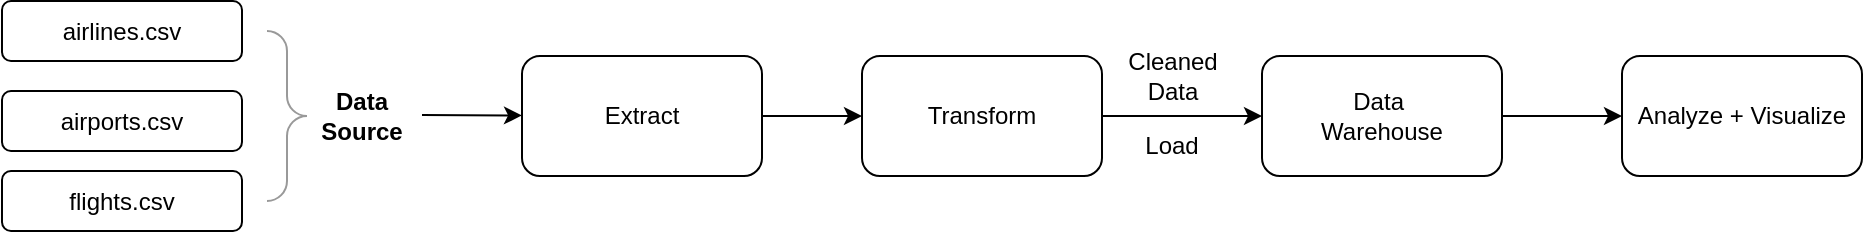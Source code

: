 <mxfile version="27.0.9">
  <diagram name="Page-1" id="07E-awZtlmClpIul0Xen">
    <mxGraphModel dx="1869" dy="626" grid="1" gridSize="10" guides="1" tooltips="1" connect="1" arrows="1" fold="1" page="1" pageScale="1" pageWidth="827" pageHeight="1169" math="0" shadow="0">
      <root>
        <mxCell id="0" />
        <mxCell id="1" parent="0" />
        <mxCell id="B8bVB5oPN09Q1FHyn--5-1" value="airlines.csv" style="rounded=1;whiteSpace=wrap;html=1;" parent="1" vertex="1">
          <mxGeometry x="-20" y="112.5" width="120" height="30" as="geometry" />
        </mxCell>
        <mxCell id="B8bVB5oPN09Q1FHyn--5-2" value="&lt;b&gt;Data Source&lt;/b&gt;" style="text;html=1;align=center;verticalAlign=middle;whiteSpace=wrap;rounded=0;" parent="1" vertex="1">
          <mxGeometry x="130" y="155" width="60" height="30" as="geometry" />
        </mxCell>
        <mxCell id="B8bVB5oPN09Q1FHyn--5-3" value="" style="endArrow=classic;html=1;rounded=0;" parent="1" target="B8bVB5oPN09Q1FHyn--5-4" edge="1">
          <mxGeometry width="50" height="50" relative="1" as="geometry">
            <mxPoint x="190" y="169.5" as="sourcePoint" />
            <mxPoint x="230" y="170" as="targetPoint" />
          </mxGeometry>
        </mxCell>
        <mxCell id="B8bVB5oPN09Q1FHyn--5-4" value="Extract" style="rounded=1;whiteSpace=wrap;html=1;" parent="1" vertex="1">
          <mxGeometry x="240" y="140" width="120" height="60" as="geometry" />
        </mxCell>
        <mxCell id="B8bVB5oPN09Q1FHyn--5-5" value="" style="endArrow=classic;html=1;rounded=0;" parent="1" source="B8bVB5oPN09Q1FHyn--5-4" target="B8bVB5oPN09Q1FHyn--5-6" edge="1">
          <mxGeometry width="50" height="50" relative="1" as="geometry">
            <mxPoint x="390" y="350" as="sourcePoint" />
            <mxPoint x="440" y="300" as="targetPoint" />
          </mxGeometry>
        </mxCell>
        <mxCell id="B8bVB5oPN09Q1FHyn--5-6" value="Transform" style="rounded=1;whiteSpace=wrap;html=1;" parent="1" vertex="1">
          <mxGeometry x="410" y="140" width="120" height="60" as="geometry" />
        </mxCell>
        <mxCell id="B8bVB5oPN09Q1FHyn--5-7" value="Data&amp;nbsp;&lt;div&gt;Warehouse&lt;/div&gt;" style="rounded=1;whiteSpace=wrap;html=1;" parent="1" vertex="1">
          <mxGeometry x="610" y="140" width="120" height="60" as="geometry" />
        </mxCell>
        <mxCell id="B8bVB5oPN09Q1FHyn--5-8" value="" style="endArrow=classic;html=1;rounded=0;" parent="1" source="B8bVB5oPN09Q1FHyn--5-6" target="B8bVB5oPN09Q1FHyn--5-7" edge="1">
          <mxGeometry width="50" height="50" relative="1" as="geometry">
            <mxPoint x="510" y="220" as="sourcePoint" />
            <mxPoint x="560" y="170" as="targetPoint" />
          </mxGeometry>
        </mxCell>
        <mxCell id="B8bVB5oPN09Q1FHyn--5-9" value="Analyze + Visualize" style="rounded=1;whiteSpace=wrap;html=1;" parent="1" vertex="1">
          <mxGeometry x="790" y="140" width="120" height="60" as="geometry" />
        </mxCell>
        <mxCell id="B8bVB5oPN09Q1FHyn--5-10" value="" style="endArrow=classic;html=1;rounded=0;" parent="1" source="B8bVB5oPN09Q1FHyn--5-7" target="B8bVB5oPN09Q1FHyn--5-9" edge="1">
          <mxGeometry width="50" height="50" relative="1" as="geometry">
            <mxPoint x="770" y="170" as="sourcePoint" />
            <mxPoint x="820" y="120" as="targetPoint" />
          </mxGeometry>
        </mxCell>
        <mxCell id="B8bVB5oPN09Q1FHyn--5-11" value="Cleaned&lt;div&gt;Data&lt;/div&gt;" style="text;html=1;align=center;verticalAlign=middle;resizable=0;points=[];autosize=1;strokeColor=none;fillColor=none;" parent="1" vertex="1">
          <mxGeometry x="530" y="130" width="70" height="40" as="geometry" />
        </mxCell>
        <mxCell id="B8bVB5oPN09Q1FHyn--5-12" value="airports.csv" style="rounded=1;whiteSpace=wrap;html=1;" parent="1" vertex="1">
          <mxGeometry x="-20" y="157.5" width="120" height="30" as="geometry" />
        </mxCell>
        <mxCell id="B8bVB5oPN09Q1FHyn--5-13" value="flights.csv" style="rounded=1;whiteSpace=wrap;html=1;" parent="1" vertex="1">
          <mxGeometry x="-20" y="197.5" width="120" height="30" as="geometry" />
        </mxCell>
        <mxCell id="B8bVB5oPN09Q1FHyn--5-14" value="" style="verticalLabelPosition=bottom;shadow=0;dashed=0;align=center;html=1;verticalAlign=top;strokeWidth=1;shape=mxgraph.mockup.markup.curlyBrace;whiteSpace=wrap;strokeColor=#999999;rotation=90;" parent="1" vertex="1">
          <mxGeometry x="80" y="160" width="85" height="20" as="geometry" />
        </mxCell>
        <mxCell id="2gd6KIf4Ms44r0AJh0iA-1" value="Load" style="text;html=1;align=center;verticalAlign=middle;whiteSpace=wrap;rounded=0;" vertex="1" parent="1">
          <mxGeometry x="535" y="170" width="60" height="30" as="geometry" />
        </mxCell>
      </root>
    </mxGraphModel>
  </diagram>
</mxfile>
